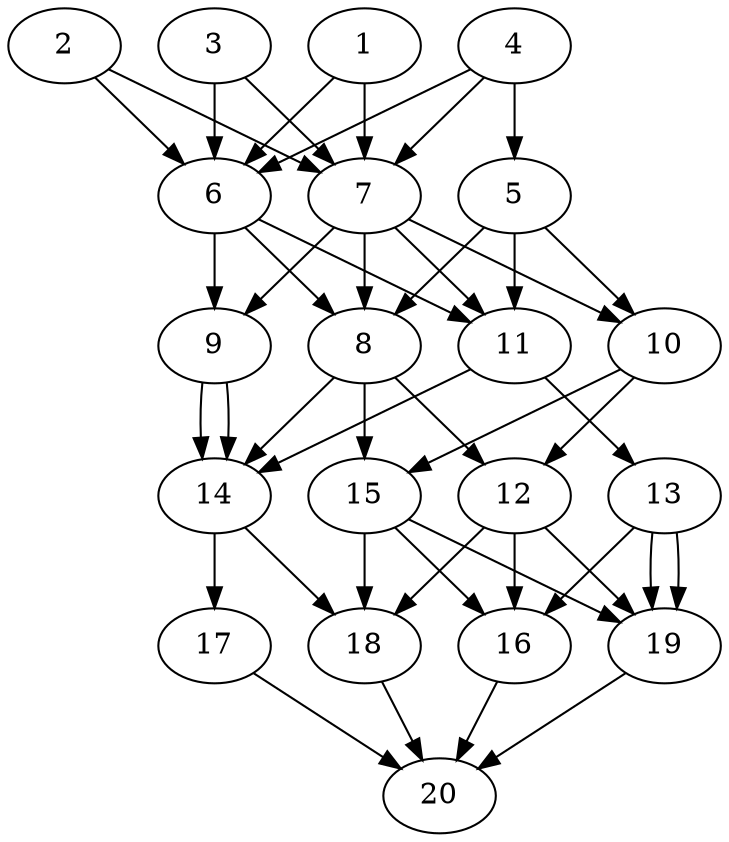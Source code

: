 // DAG automatically generated by daggen at Thu Oct  3 13:58:43 2019
// ./daggen --dot -n 20 --ccr 0.3 --fat 0.5 --regular 0.7 --density 0.9 --mindata 5242880 --maxdata 52428800 
digraph G {
  1 [size="72048640", alpha="0.05", expect_size="21614592"] 
  1 -> 6 [size ="21614592"]
  1 -> 7 [size ="21614592"]
  2 [size="137519787", alpha="0.14", expect_size="41255936"] 
  2 -> 6 [size ="41255936"]
  2 -> 7 [size ="41255936"]
  3 [size="76025173", alpha="0.02", expect_size="22807552"] 
  3 -> 6 [size ="22807552"]
  3 -> 7 [size ="22807552"]
  4 [size="142694400", alpha="0.07", expect_size="42808320"] 
  4 -> 5 [size ="42808320"]
  4 -> 6 [size ="42808320"]
  4 -> 7 [size ="42808320"]
  5 [size="61044053", alpha="0.19", expect_size="18313216"] 
  5 -> 8 [size ="18313216"]
  5 -> 10 [size ="18313216"]
  5 -> 11 [size ="18313216"]
  6 [size="37413547", alpha="0.19", expect_size="11224064"] 
  6 -> 8 [size ="11224064"]
  6 -> 9 [size ="11224064"]
  6 -> 11 [size ="11224064"]
  7 [size="140124160", alpha="0.01", expect_size="42037248"] 
  7 -> 8 [size ="42037248"]
  7 -> 9 [size ="42037248"]
  7 -> 10 [size ="42037248"]
  7 -> 11 [size ="42037248"]
  8 [size="132768427", alpha="0.01", expect_size="39830528"] 
  8 -> 12 [size ="39830528"]
  8 -> 14 [size ="39830528"]
  8 -> 15 [size ="39830528"]
  9 [size="80486400", alpha="0.07", expect_size="24145920"] 
  9 -> 14 [size ="24145920"]
  9 -> 14 [size ="24145920"]
  10 [size="64986453", alpha="0.01", expect_size="19495936"] 
  10 -> 12 [size ="19495936"]
  10 -> 15 [size ="19495936"]
  11 [size="78663680", alpha="0.12", expect_size="23599104"] 
  11 -> 13 [size ="23599104"]
  11 -> 14 [size ="23599104"]
  12 [size="118790827", alpha="0.10", expect_size="35637248"] 
  12 -> 16 [size ="35637248"]
  12 -> 18 [size ="35637248"]
  12 -> 19 [size ="35637248"]
  13 [size="67928747", alpha="0.16", expect_size="20378624"] 
  13 -> 16 [size ="20378624"]
  13 -> 19 [size ="20378624"]
  13 -> 19 [size ="20378624"]
  14 [size="82937173", alpha="0.02", expect_size="24881152"] 
  14 -> 17 [size ="24881152"]
  14 -> 18 [size ="24881152"]
  15 [size="138970453", alpha="0.07", expect_size="41691136"] 
  15 -> 16 [size ="41691136"]
  15 -> 18 [size ="41691136"]
  15 -> 19 [size ="41691136"]
  16 [size="131921920", alpha="0.12", expect_size="39576576"] 
  16 -> 20 [size ="39576576"]
  17 [size="127085227", alpha="0.04", expect_size="38125568"] 
  17 -> 20 [size ="38125568"]
  18 [size="134676480", alpha="0.11", expect_size="40402944"] 
  18 -> 20 [size ="40402944"]
  19 [size="139485867", alpha="0.11", expect_size="41845760"] 
  19 -> 20 [size ="41845760"]
  20 [size="40338773", alpha="0.10", expect_size="12101632"] 
}
